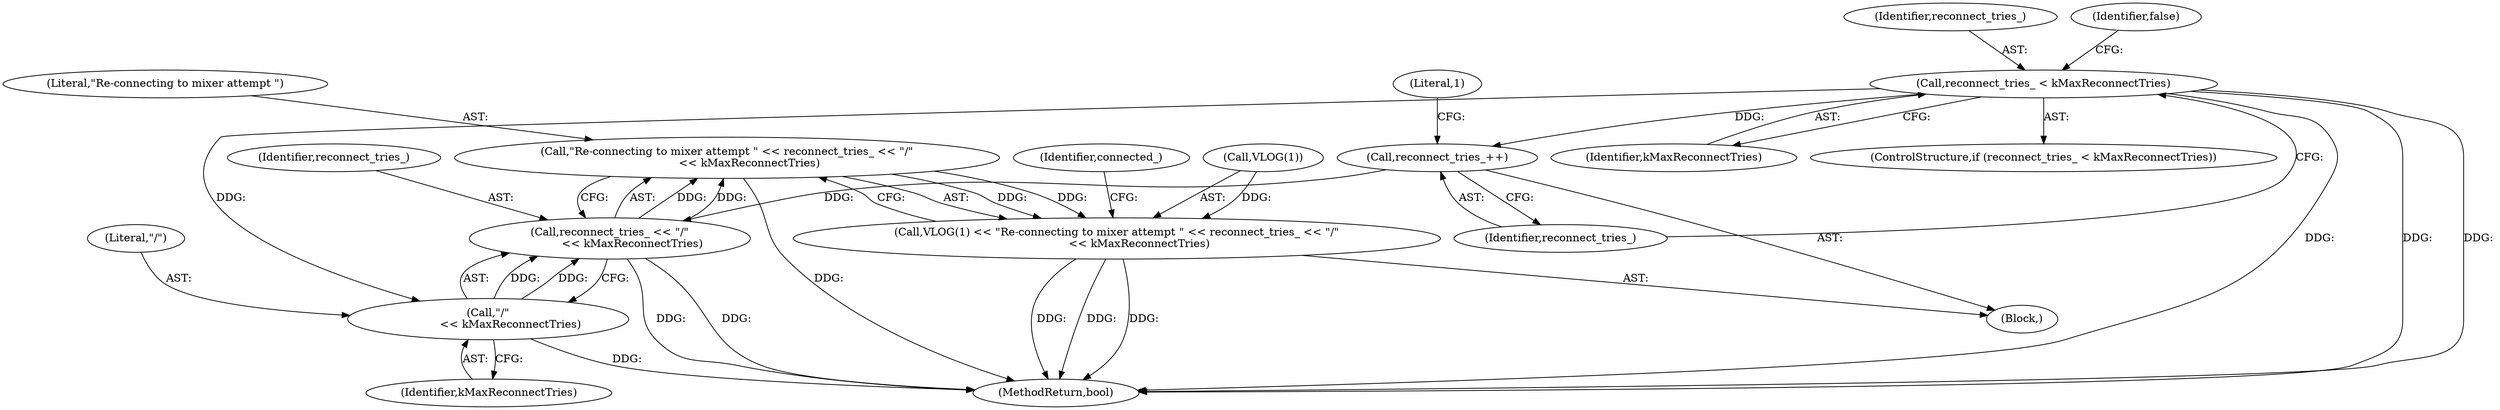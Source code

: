 digraph "0_Chrome_51dfe5e3b332bcea02fb4d4c7493ae841106dd9b_5@API" {
"1000154" [label="(Call,\"Re-connecting to mixer attempt \" << reconnect_tries_ << \"/\"\n             << kMaxReconnectTries)"];
"1000156" [label="(Call,reconnect_tries_ << \"/\"\n             << kMaxReconnectTries)"];
"1000149" [label="(Call,reconnect_tries_++)"];
"1000145" [label="(Call,reconnect_tries_ < kMaxReconnectTries)"];
"1000158" [label="(Call,\"/\"\n             << kMaxReconnectTries)"];
"1000151" [label="(Call,VLOG(1) << \"Re-connecting to mixer attempt \" << reconnect_tries_ << \"/\"\n             << kMaxReconnectTries)"];
"1000154" [label="(Call,\"Re-connecting to mixer attempt \" << reconnect_tries_ << \"/\"\n             << kMaxReconnectTries)"];
"1000146" [label="(Identifier,reconnect_tries_)"];
"1000179" [label="(MethodReturn,bool)"];
"1000153" [label="(Literal,1)"];
"1000155" [label="(Literal,\"Re-connecting to mixer attempt \")"];
"1000157" [label="(Identifier,reconnect_tries_)"];
"1000178" [label="(Identifier,false)"];
"1000160" [label="(Identifier,kMaxReconnectTries)"];
"1000152" [label="(Call,VLOG(1))"];
"1000159" [label="(Literal,\"/\")"];
"1000145" [label="(Call,reconnect_tries_ < kMaxReconnectTries)"];
"1000162" [label="(Identifier,connected_)"];
"1000150" [label="(Identifier,reconnect_tries_)"];
"1000158" [label="(Call,\"/\"\n             << kMaxReconnectTries)"];
"1000156" [label="(Call,reconnect_tries_ << \"/\"\n             << kMaxReconnectTries)"];
"1000151" [label="(Call,VLOG(1) << \"Re-connecting to mixer attempt \" << reconnect_tries_ << \"/\"\n             << kMaxReconnectTries)"];
"1000148" [label="(Block,)"];
"1000149" [label="(Call,reconnect_tries_++)"];
"1000147" [label="(Identifier,kMaxReconnectTries)"];
"1000144" [label="(ControlStructure,if (reconnect_tries_ < kMaxReconnectTries))"];
"1000154" -> "1000151"  [label="AST: "];
"1000154" -> "1000156"  [label="CFG: "];
"1000155" -> "1000154"  [label="AST: "];
"1000156" -> "1000154"  [label="AST: "];
"1000151" -> "1000154"  [label="CFG: "];
"1000154" -> "1000179"  [label="DDG: "];
"1000154" -> "1000151"  [label="DDG: "];
"1000154" -> "1000151"  [label="DDG: "];
"1000156" -> "1000154"  [label="DDG: "];
"1000156" -> "1000154"  [label="DDG: "];
"1000156" -> "1000158"  [label="CFG: "];
"1000157" -> "1000156"  [label="AST: "];
"1000158" -> "1000156"  [label="AST: "];
"1000156" -> "1000179"  [label="DDG: "];
"1000156" -> "1000179"  [label="DDG: "];
"1000149" -> "1000156"  [label="DDG: "];
"1000158" -> "1000156"  [label="DDG: "];
"1000158" -> "1000156"  [label="DDG: "];
"1000149" -> "1000148"  [label="AST: "];
"1000149" -> "1000150"  [label="CFG: "];
"1000150" -> "1000149"  [label="AST: "];
"1000153" -> "1000149"  [label="CFG: "];
"1000145" -> "1000149"  [label="DDG: "];
"1000145" -> "1000144"  [label="AST: "];
"1000145" -> "1000147"  [label="CFG: "];
"1000146" -> "1000145"  [label="AST: "];
"1000147" -> "1000145"  [label="AST: "];
"1000150" -> "1000145"  [label="CFG: "];
"1000178" -> "1000145"  [label="CFG: "];
"1000145" -> "1000179"  [label="DDG: "];
"1000145" -> "1000179"  [label="DDG: "];
"1000145" -> "1000179"  [label="DDG: "];
"1000145" -> "1000158"  [label="DDG: "];
"1000158" -> "1000160"  [label="CFG: "];
"1000159" -> "1000158"  [label="AST: "];
"1000160" -> "1000158"  [label="AST: "];
"1000158" -> "1000179"  [label="DDG: "];
"1000151" -> "1000148"  [label="AST: "];
"1000152" -> "1000151"  [label="AST: "];
"1000162" -> "1000151"  [label="CFG: "];
"1000151" -> "1000179"  [label="DDG: "];
"1000151" -> "1000179"  [label="DDG: "];
"1000151" -> "1000179"  [label="DDG: "];
"1000152" -> "1000151"  [label="DDG: "];
}
